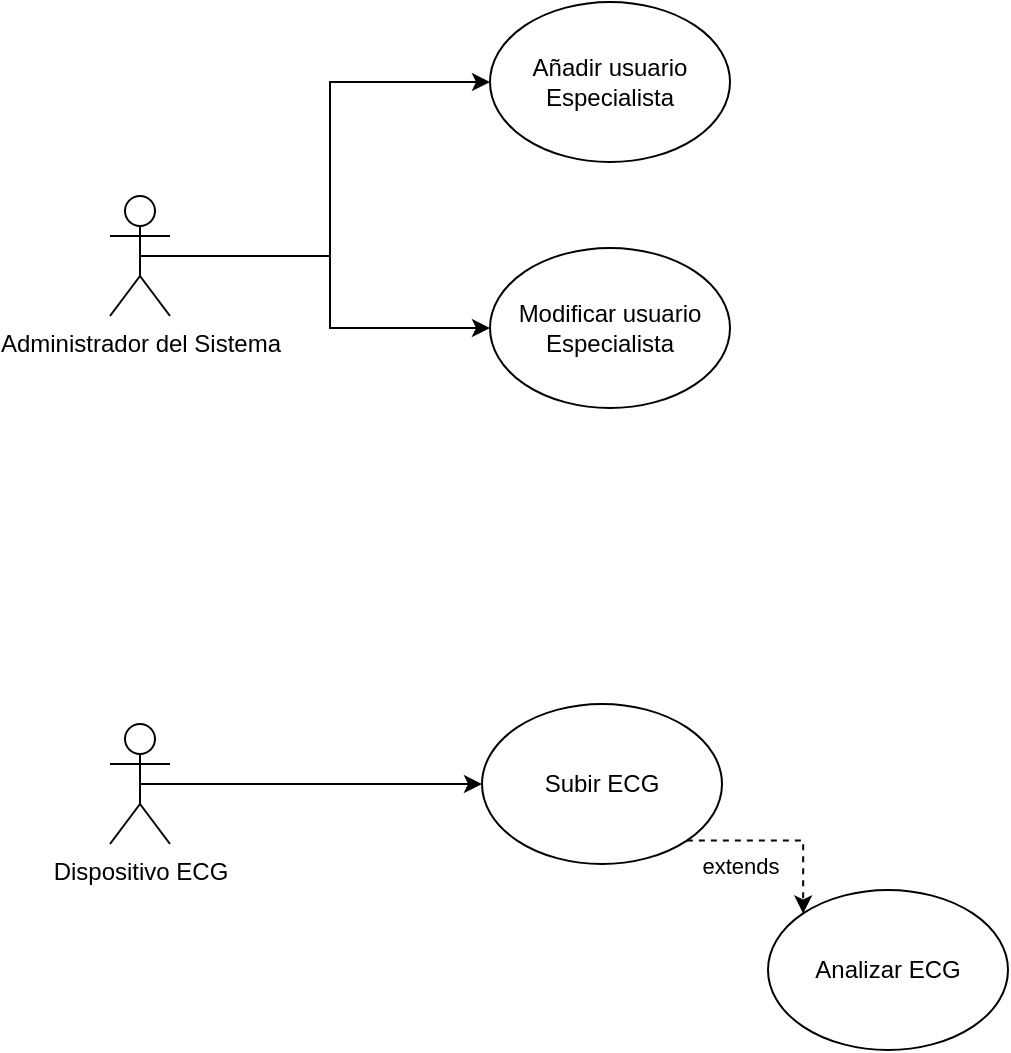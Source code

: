 <mxfile version="14.4.4" type="device"><diagram id="LqBHnbBCWv_Zg0rk9Pty" name="Page-1"><mxGraphModel dx="1422" dy="794" grid="0" gridSize="10" guides="1" tooltips="1" connect="1" arrows="1" fold="1" page="1" pageScale="1" pageWidth="827" pageHeight="1169" math="0" shadow="0"><root><mxCell id="0"/><mxCell id="1" parent="0"/><mxCell id="q1ArmTY5IHaPgvUE-3eE-3" style="edgeStyle=orthogonalEdgeStyle;rounded=0;orthogonalLoop=1;jettySize=auto;html=1;exitX=0.5;exitY=0.5;exitDx=0;exitDy=0;exitPerimeter=0;entryX=0;entryY=0.5;entryDx=0;entryDy=0;" edge="1" parent="1" source="UxsV5ww_1E3npck8biCY-4" target="q1ArmTY5IHaPgvUE-3eE-1"><mxGeometry relative="1" as="geometry"/></mxCell><mxCell id="q1ArmTY5IHaPgvUE-3eE-4" style="edgeStyle=orthogonalEdgeStyle;rounded=0;orthogonalLoop=1;jettySize=auto;html=1;exitX=0.5;exitY=0.5;exitDx=0;exitDy=0;exitPerimeter=0;entryX=0;entryY=0.5;entryDx=0;entryDy=0;" edge="1" parent="1" source="UxsV5ww_1E3npck8biCY-4" target="q1ArmTY5IHaPgvUE-3eE-2"><mxGeometry relative="1" as="geometry"/></mxCell><mxCell id="UxsV5ww_1E3npck8biCY-4" value="Administrador del Sistema" style="shape=umlActor;verticalLabelPosition=bottom;verticalAlign=top;html=1;outlineConnect=0;" parent="1" vertex="1"><mxGeometry x="206" y="316" width="30" height="60" as="geometry"/></mxCell><mxCell id="q1ArmTY5IHaPgvUE-3eE-1" value="Añadir usuario Especialista" style="ellipse;whiteSpace=wrap;html=1;" vertex="1" parent="1"><mxGeometry x="396" y="219" width="120" height="80" as="geometry"/></mxCell><mxCell id="q1ArmTY5IHaPgvUE-3eE-2" value="Modificar usuario Especialista" style="ellipse;whiteSpace=wrap;html=1;" vertex="1" parent="1"><mxGeometry x="396" y="342" width="120" height="80" as="geometry"/></mxCell><mxCell id="q1ArmTY5IHaPgvUE-3eE-5" style="edgeStyle=orthogonalEdgeStyle;rounded=0;orthogonalLoop=1;jettySize=auto;html=1;exitX=0.5;exitY=0.5;exitDx=0;exitDy=0;exitPerimeter=0;entryX=0;entryY=0.5;entryDx=0;entryDy=0;" edge="1" parent="1" source="q1ArmTY5IHaPgvUE-3eE-7" target="q1ArmTY5IHaPgvUE-3eE-8"><mxGeometry relative="1" as="geometry"/></mxCell><mxCell id="q1ArmTY5IHaPgvUE-3eE-7" value="Dispositivo ECG" style="shape=umlActor;verticalLabelPosition=bottom;verticalAlign=top;html=1;outlineConnect=0;" vertex="1" parent="1"><mxGeometry x="206" y="580" width="30" height="60" as="geometry"/></mxCell><mxCell id="q1ArmTY5IHaPgvUE-3eE-11" value="extends" style="edgeStyle=orthogonalEdgeStyle;rounded=0;orthogonalLoop=1;jettySize=auto;html=1;exitX=1;exitY=1;exitDx=0;exitDy=0;entryX=0;entryY=0;entryDx=0;entryDy=0;dashed=1;" edge="1" parent="1" source="q1ArmTY5IHaPgvUE-3eE-8" target="q1ArmTY5IHaPgvUE-3eE-10"><mxGeometry x="-0.438" y="-13" relative="1" as="geometry"><mxPoint as="offset"/></mxGeometry></mxCell><mxCell id="q1ArmTY5IHaPgvUE-3eE-8" value="Subir ECG" style="ellipse;whiteSpace=wrap;html=1;" vertex="1" parent="1"><mxGeometry x="392" y="570" width="120" height="80" as="geometry"/></mxCell><mxCell id="q1ArmTY5IHaPgvUE-3eE-10" value="Analizar ECG" style="ellipse;whiteSpace=wrap;html=1;" vertex="1" parent="1"><mxGeometry x="535" y="663" width="120" height="80" as="geometry"/></mxCell></root></mxGraphModel></diagram></mxfile>